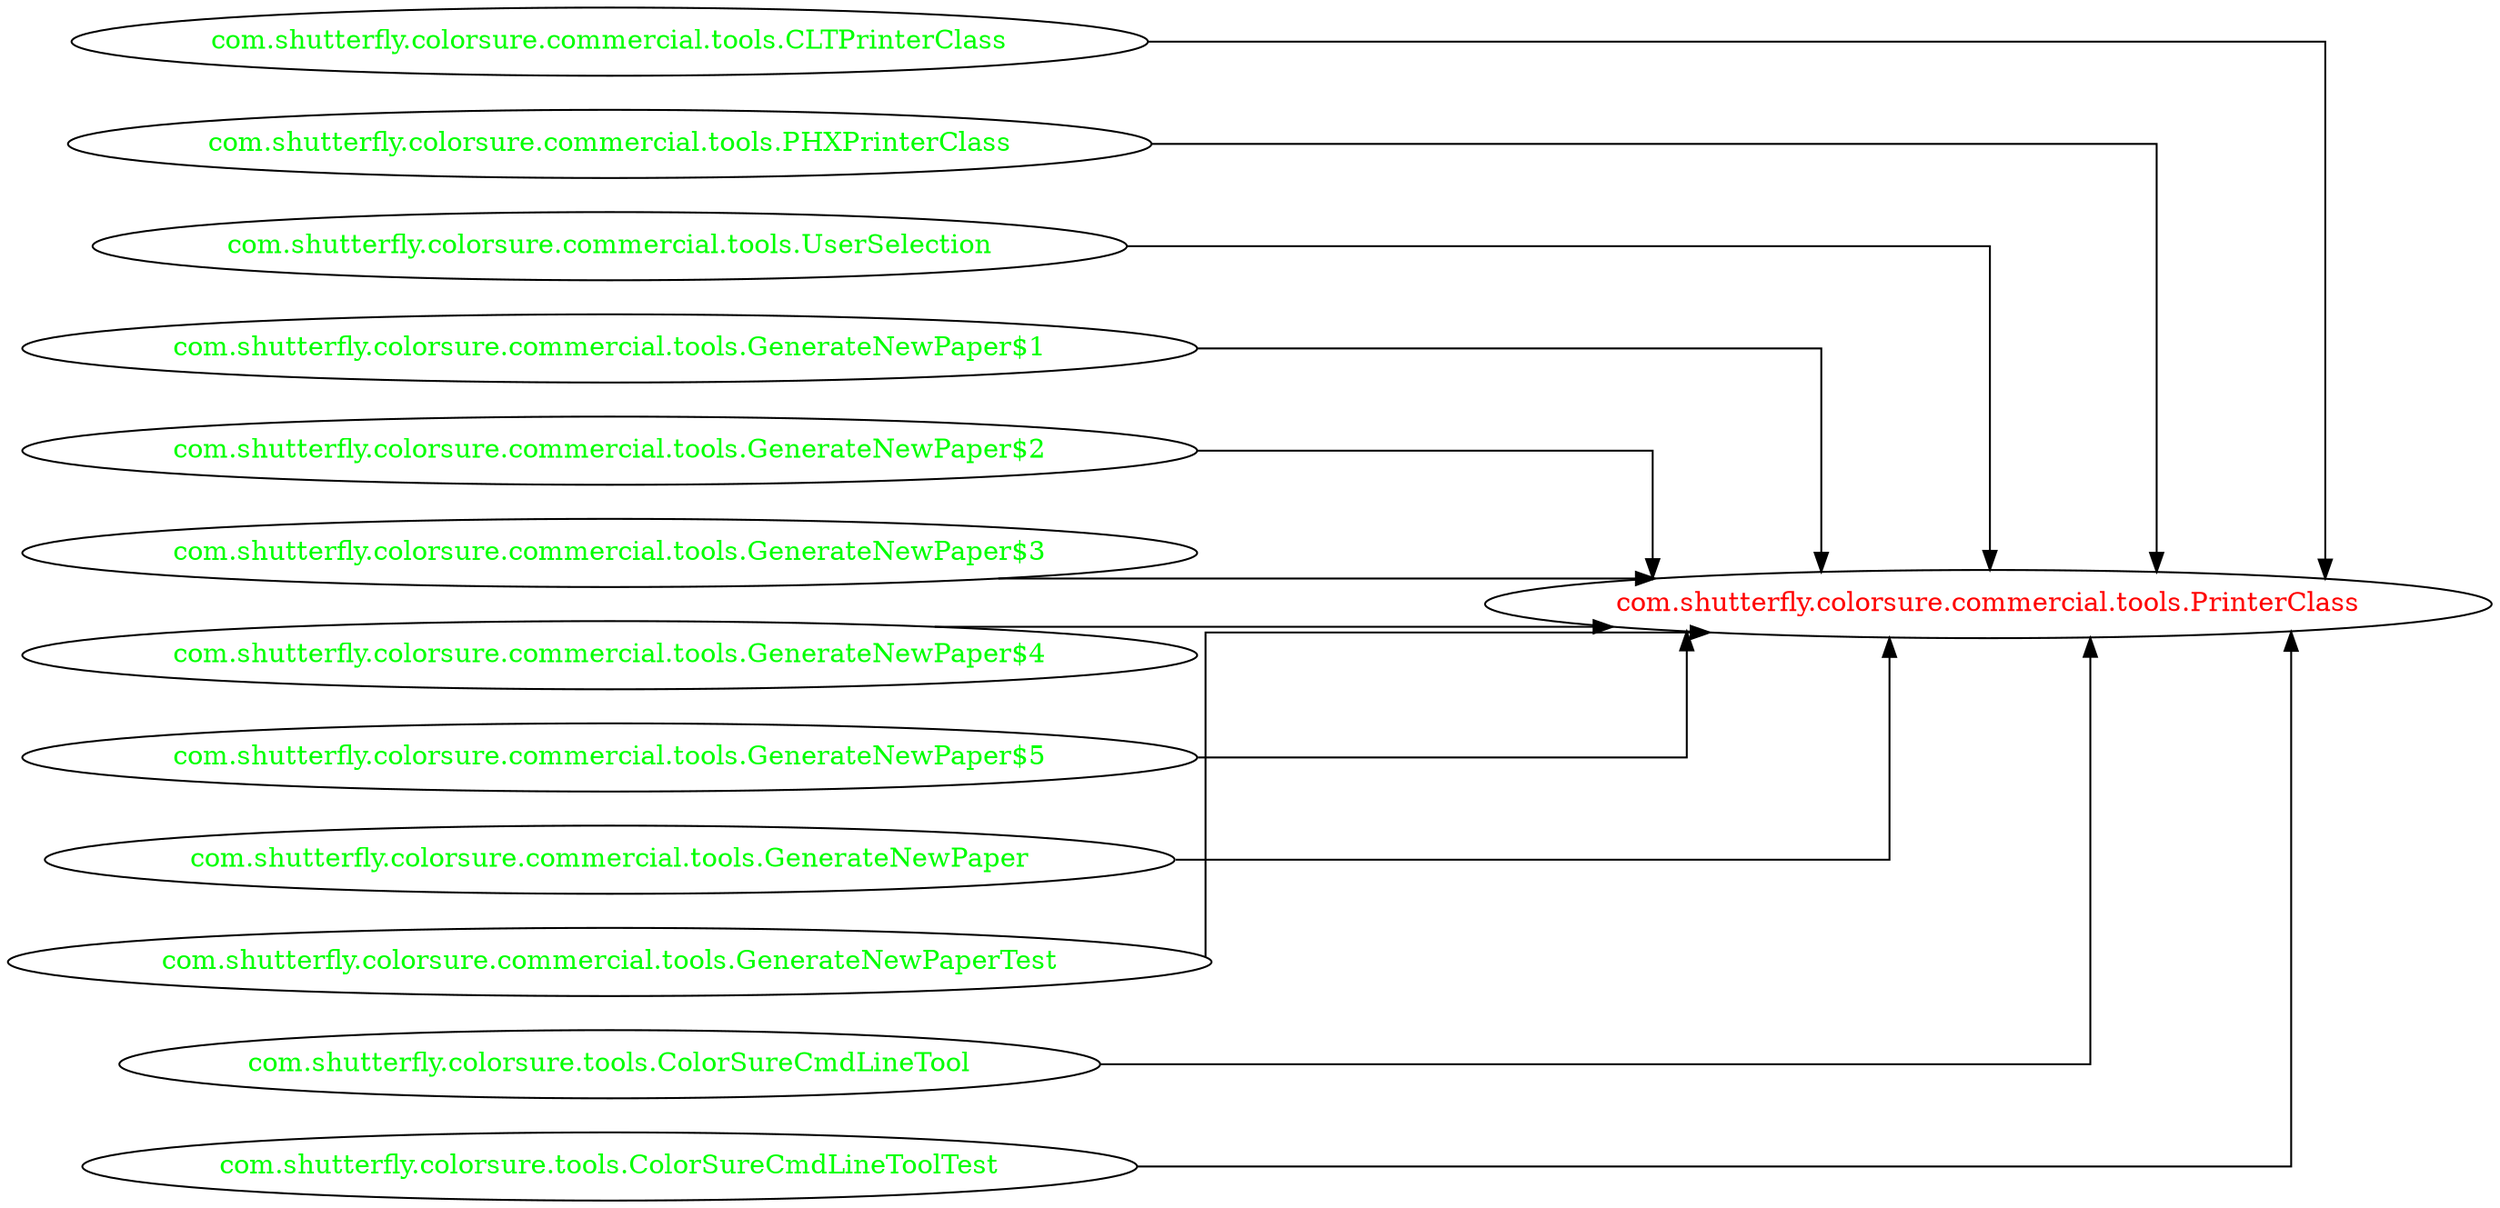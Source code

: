 digraph dependencyGraph {
 concentrate=true;
 ranksep="2.0";
 rankdir="LR"; 
 splines="ortho";
"com.shutterfly.colorsure.commercial.tools.PrinterClass" [fontcolor="red"];
"com.shutterfly.colorsure.commercial.tools.CLTPrinterClass" [ fontcolor="green" ];
"com.shutterfly.colorsure.commercial.tools.CLTPrinterClass"->"com.shutterfly.colorsure.commercial.tools.PrinterClass";
"com.shutterfly.colorsure.commercial.tools.PHXPrinterClass" [ fontcolor="green" ];
"com.shutterfly.colorsure.commercial.tools.PHXPrinterClass"->"com.shutterfly.colorsure.commercial.tools.PrinterClass";
"com.shutterfly.colorsure.commercial.tools.UserSelection" [ fontcolor="green" ];
"com.shutterfly.colorsure.commercial.tools.UserSelection"->"com.shutterfly.colorsure.commercial.tools.PrinterClass";
"com.shutterfly.colorsure.commercial.tools.GenerateNewPaper$1" [ fontcolor="green" ];
"com.shutterfly.colorsure.commercial.tools.GenerateNewPaper$1"->"com.shutterfly.colorsure.commercial.tools.PrinterClass";
"com.shutterfly.colorsure.commercial.tools.GenerateNewPaper$2" [ fontcolor="green" ];
"com.shutterfly.colorsure.commercial.tools.GenerateNewPaper$2"->"com.shutterfly.colorsure.commercial.tools.PrinterClass";
"com.shutterfly.colorsure.commercial.tools.GenerateNewPaper$3" [ fontcolor="green" ];
"com.shutterfly.colorsure.commercial.tools.GenerateNewPaper$3"->"com.shutterfly.colorsure.commercial.tools.PrinterClass";
"com.shutterfly.colorsure.commercial.tools.GenerateNewPaper$4" [ fontcolor="green" ];
"com.shutterfly.colorsure.commercial.tools.GenerateNewPaper$4"->"com.shutterfly.colorsure.commercial.tools.PrinterClass";
"com.shutterfly.colorsure.commercial.tools.GenerateNewPaper$5" [ fontcolor="green" ];
"com.shutterfly.colorsure.commercial.tools.GenerateNewPaper$5"->"com.shutterfly.colorsure.commercial.tools.PrinterClass";
"com.shutterfly.colorsure.commercial.tools.GenerateNewPaper" [ fontcolor="green" ];
"com.shutterfly.colorsure.commercial.tools.GenerateNewPaper"->"com.shutterfly.colorsure.commercial.tools.PrinterClass";
"com.shutterfly.colorsure.commercial.tools.GenerateNewPaperTest" [ fontcolor="green" ];
"com.shutterfly.colorsure.commercial.tools.GenerateNewPaperTest"->"com.shutterfly.colorsure.commercial.tools.PrinterClass";
"com.shutterfly.colorsure.tools.ColorSureCmdLineTool" [ fontcolor="green" ];
"com.shutterfly.colorsure.tools.ColorSureCmdLineTool"->"com.shutterfly.colorsure.commercial.tools.PrinterClass";
"com.shutterfly.colorsure.tools.ColorSureCmdLineToolTest" [ fontcolor="green" ];
"com.shutterfly.colorsure.tools.ColorSureCmdLineToolTest"->"com.shutterfly.colorsure.commercial.tools.PrinterClass";
}
